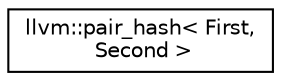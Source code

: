 digraph "Graphical Class Hierarchy"
{
  edge [fontname="Helvetica",fontsize="10",labelfontname="Helvetica",labelfontsize="10"];
  node [fontname="Helvetica",fontsize="10",shape=record];
  rankdir="LR";
  Node1 [label="llvm::pair_hash\< First,\l Second \>",height=0.2,width=0.4,color="black", fillcolor="white", style="filled",URL="$structllvm_1_1pair__hash.html"];
}
